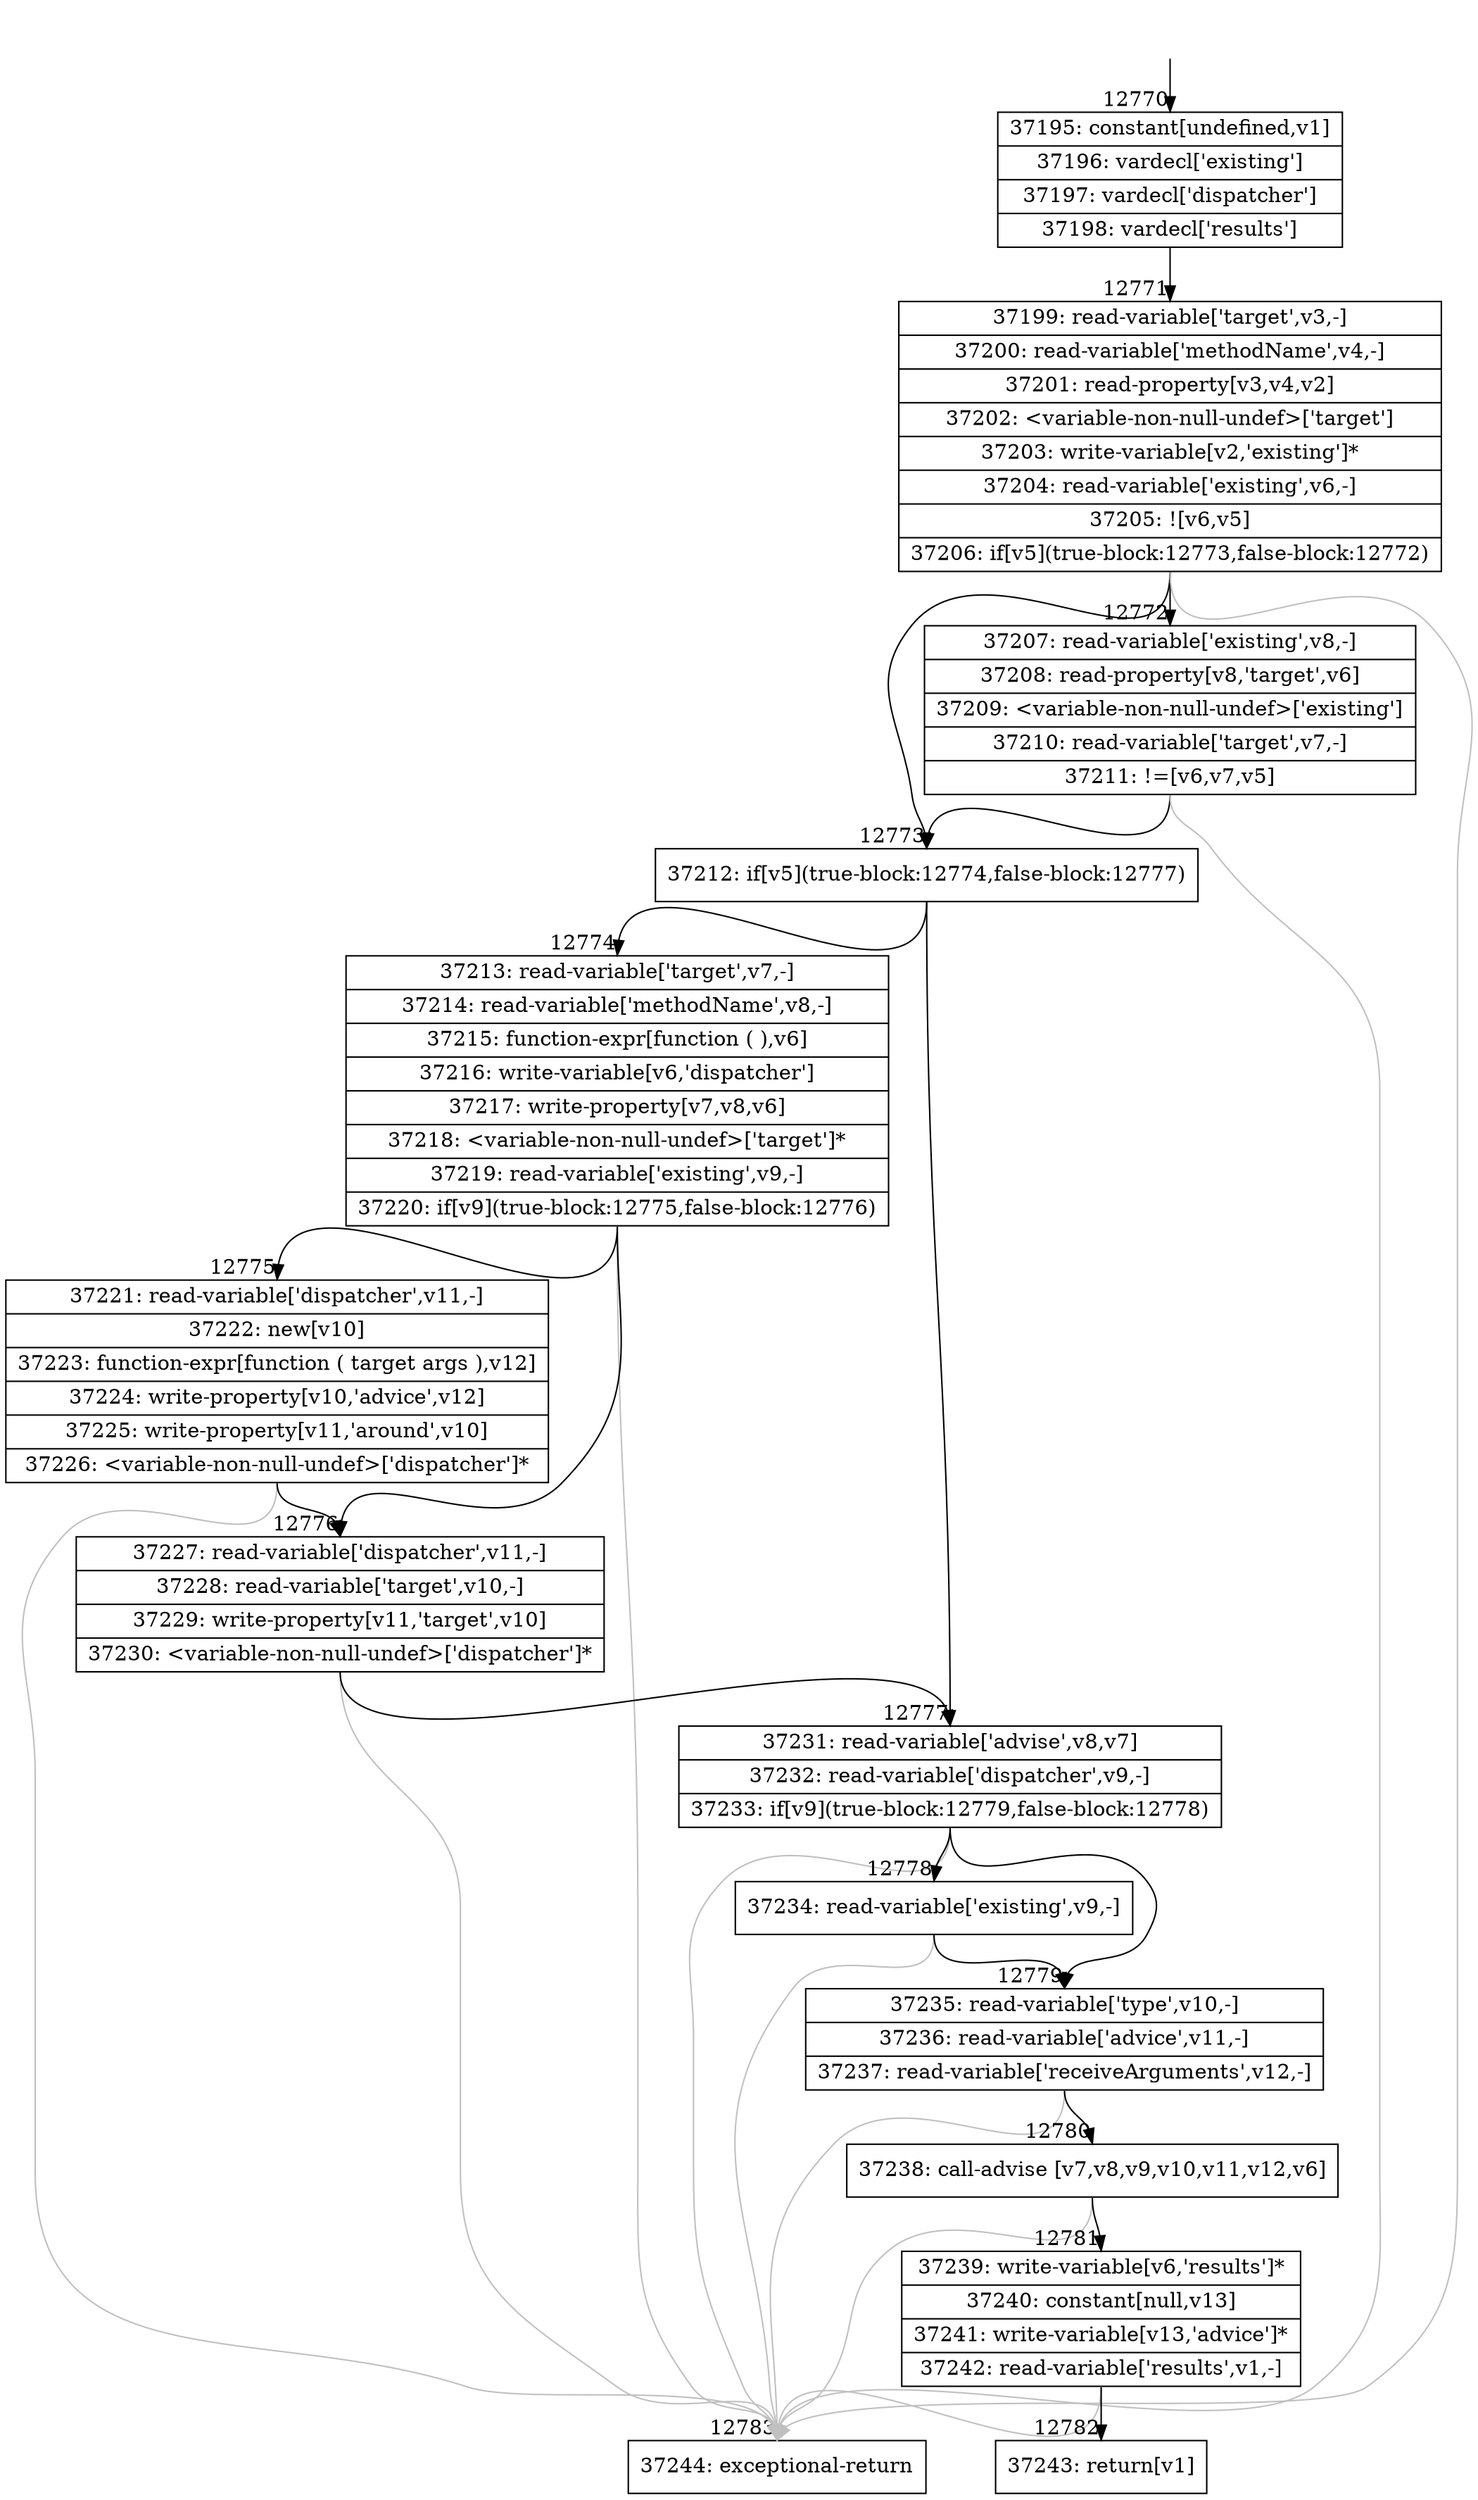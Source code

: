 digraph {
rankdir="TD"
BB_entry937[shape=none,label=""];
BB_entry937 -> BB12770 [tailport=s, headport=n, headlabel="    12770"]
BB12770 [shape=record label="{37195: constant[undefined,v1]|37196: vardecl['existing']|37197: vardecl['dispatcher']|37198: vardecl['results']}" ] 
BB12770 -> BB12771 [tailport=s, headport=n, headlabel="      12771"]
BB12771 [shape=record label="{37199: read-variable['target',v3,-]|37200: read-variable['methodName',v4,-]|37201: read-property[v3,v4,v2]|37202: \<variable-non-null-undef\>['target']|37203: write-variable[v2,'existing']*|37204: read-variable['existing',v6,-]|37205: ![v6,v5]|37206: if[v5](true-block:12773,false-block:12772)}" ] 
BB12771 -> BB12773 [tailport=s, headport=n, headlabel="      12773"]
BB12771 -> BB12772 [tailport=s, headport=n, headlabel="      12772"]
BB12771 -> BB12783 [tailport=s, headport=n, color=gray, headlabel="      12783"]
BB12772 [shape=record label="{37207: read-variable['existing',v8,-]|37208: read-property[v8,'target',v6]|37209: \<variable-non-null-undef\>['existing']|37210: read-variable['target',v7,-]|37211: !=[v6,v7,v5]}" ] 
BB12772 -> BB12773 [tailport=s, headport=n]
BB12772 -> BB12783 [tailport=s, headport=n, color=gray]
BB12773 [shape=record label="{37212: if[v5](true-block:12774,false-block:12777)}" ] 
BB12773 -> BB12774 [tailport=s, headport=n, headlabel="      12774"]
BB12773 -> BB12777 [tailport=s, headport=n, headlabel="      12777"]
BB12774 [shape=record label="{37213: read-variable['target',v7,-]|37214: read-variable['methodName',v8,-]|37215: function-expr[function ( ),v6]|37216: write-variable[v6,'dispatcher']|37217: write-property[v7,v8,v6]|37218: \<variable-non-null-undef\>['target']*|37219: read-variable['existing',v9,-]|37220: if[v9](true-block:12775,false-block:12776)}" ] 
BB12774 -> BB12775 [tailport=s, headport=n, headlabel="      12775"]
BB12774 -> BB12776 [tailport=s, headport=n, headlabel="      12776"]
BB12774 -> BB12783 [tailport=s, headport=n, color=gray]
BB12775 [shape=record label="{37221: read-variable['dispatcher',v11,-]|37222: new[v10]|37223: function-expr[function ( target args ),v12]|37224: write-property[v10,'advice',v12]|37225: write-property[v11,'around',v10]|37226: \<variable-non-null-undef\>['dispatcher']*}" ] 
BB12775 -> BB12776 [tailport=s, headport=n]
BB12775 -> BB12783 [tailport=s, headport=n, color=gray]
BB12776 [shape=record label="{37227: read-variable['dispatcher',v11,-]|37228: read-variable['target',v10,-]|37229: write-property[v11,'target',v10]|37230: \<variable-non-null-undef\>['dispatcher']*}" ] 
BB12776 -> BB12777 [tailport=s, headport=n]
BB12776 -> BB12783 [tailport=s, headport=n, color=gray]
BB12777 [shape=record label="{37231: read-variable['advise',v8,v7]|37232: read-variable['dispatcher',v9,-]|37233: if[v9](true-block:12779,false-block:12778)}" ] 
BB12777 -> BB12779 [tailport=s, headport=n, headlabel="      12779"]
BB12777 -> BB12778 [tailport=s, headport=n, headlabel="      12778"]
BB12777 -> BB12783 [tailport=s, headport=n, color=gray]
BB12778 [shape=record label="{37234: read-variable['existing',v9,-]}" ] 
BB12778 -> BB12779 [tailport=s, headport=n]
BB12778 -> BB12783 [tailport=s, headport=n, color=gray]
BB12779 [shape=record label="{37235: read-variable['type',v10,-]|37236: read-variable['advice',v11,-]|37237: read-variable['receiveArguments',v12,-]}" ] 
BB12779 -> BB12780 [tailport=s, headport=n, headlabel="      12780"]
BB12779 -> BB12783 [tailport=s, headport=n, color=gray]
BB12780 [shape=record label="{37238: call-advise [v7,v8,v9,v10,v11,v12,v6]}" ] 
BB12780 -> BB12781 [tailport=s, headport=n, headlabel="      12781"]
BB12780 -> BB12783 [tailport=s, headport=n, color=gray]
BB12781 [shape=record label="{37239: write-variable[v6,'results']*|37240: constant[null,v13]|37241: write-variable[v13,'advice']*|37242: read-variable['results',v1,-]}" ] 
BB12781 -> BB12782 [tailport=s, headport=n, headlabel="      12782"]
BB12781 -> BB12783 [tailport=s, headport=n, color=gray]
BB12782 [shape=record label="{37243: return[v1]}" ] 
BB12783 [shape=record label="{37244: exceptional-return}" ] 
//#$~ 17900
}
